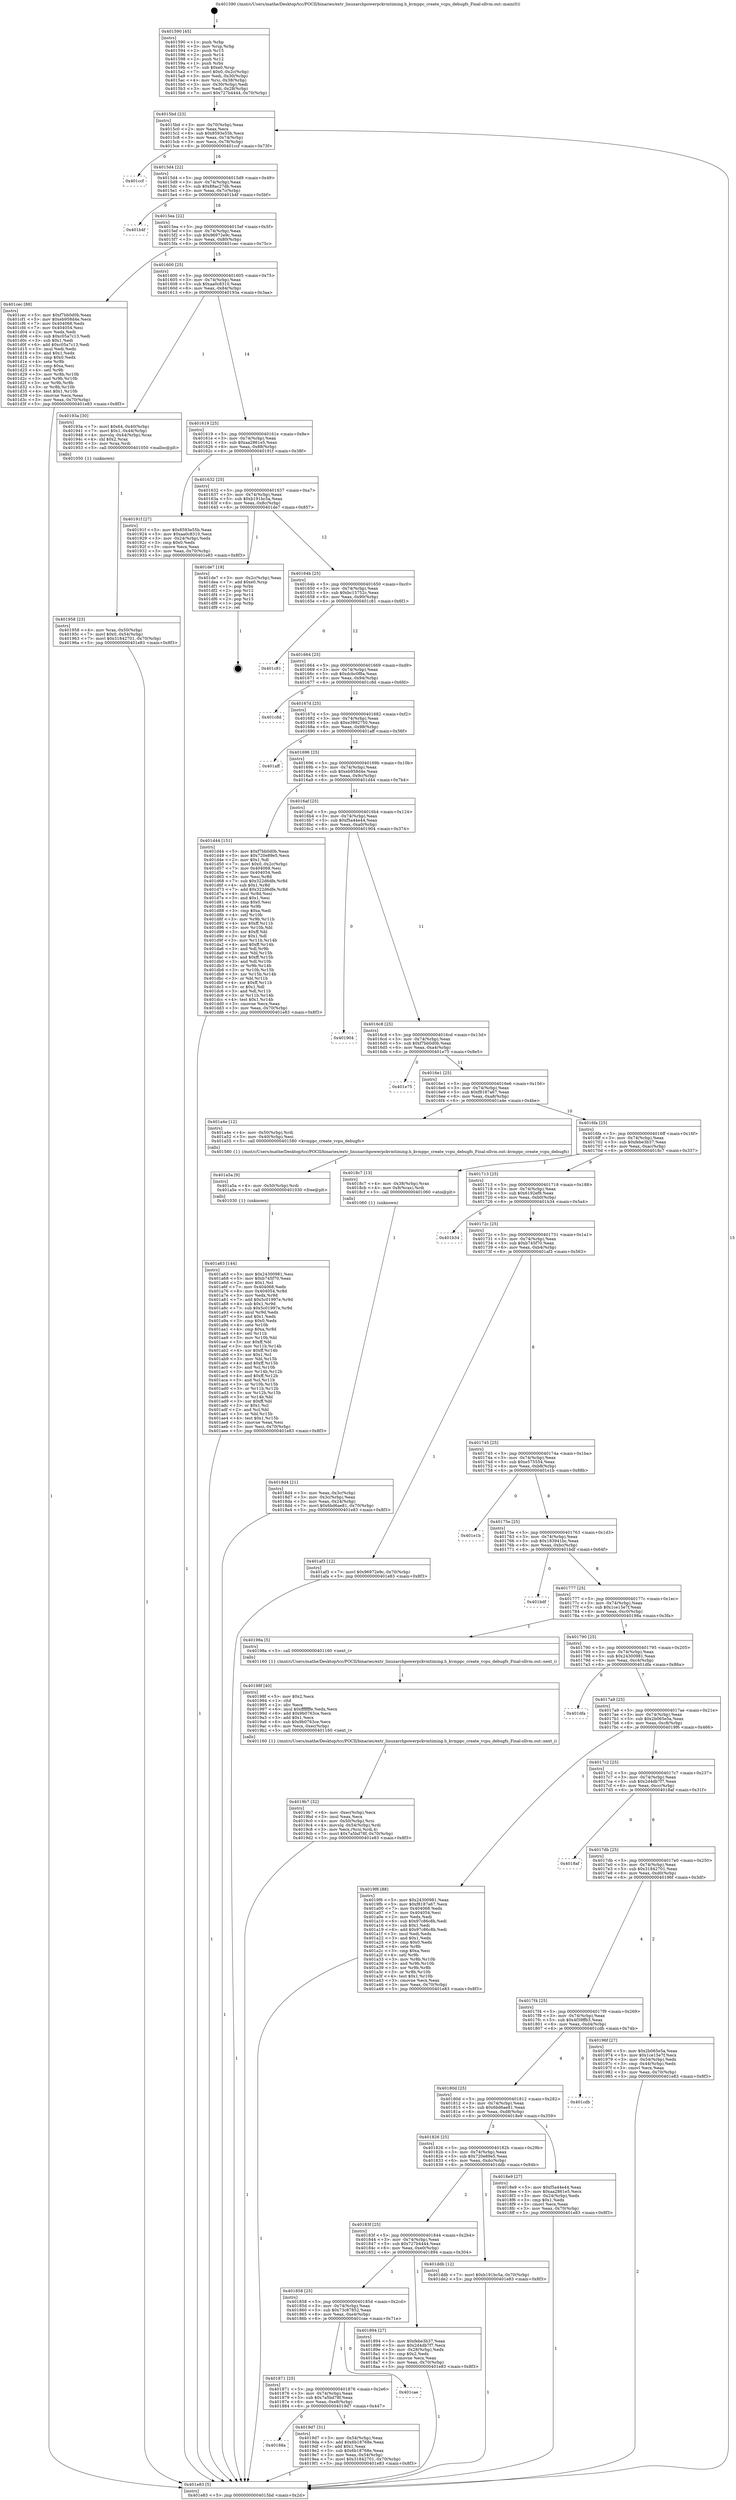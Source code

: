 digraph "0x401590" {
  label = "0x401590 (/mnt/c/Users/mathe/Desktop/tcc/POCII/binaries/extr_linuxarchpowerpckvmtiming.h_kvmppc_create_vcpu_debugfs_Final-ollvm.out::main(0))"
  labelloc = "t"
  node[shape=record]

  Entry [label="",width=0.3,height=0.3,shape=circle,fillcolor=black,style=filled]
  "0x4015bd" [label="{
     0x4015bd [23]\l
     | [instrs]\l
     &nbsp;&nbsp;0x4015bd \<+3\>: mov -0x70(%rbp),%eax\l
     &nbsp;&nbsp;0x4015c0 \<+2\>: mov %eax,%ecx\l
     &nbsp;&nbsp;0x4015c2 \<+6\>: sub $0x8593e55b,%ecx\l
     &nbsp;&nbsp;0x4015c8 \<+3\>: mov %eax,-0x74(%rbp)\l
     &nbsp;&nbsp;0x4015cb \<+3\>: mov %ecx,-0x78(%rbp)\l
     &nbsp;&nbsp;0x4015ce \<+6\>: je 0000000000401ccf \<main+0x73f\>\l
  }"]
  "0x401ccf" [label="{
     0x401ccf\l
  }", style=dashed]
  "0x4015d4" [label="{
     0x4015d4 [22]\l
     | [instrs]\l
     &nbsp;&nbsp;0x4015d4 \<+5\>: jmp 00000000004015d9 \<main+0x49\>\l
     &nbsp;&nbsp;0x4015d9 \<+3\>: mov -0x74(%rbp),%eax\l
     &nbsp;&nbsp;0x4015dc \<+5\>: sub $0x88ac27db,%eax\l
     &nbsp;&nbsp;0x4015e1 \<+3\>: mov %eax,-0x7c(%rbp)\l
     &nbsp;&nbsp;0x4015e4 \<+6\>: je 0000000000401b4f \<main+0x5bf\>\l
  }"]
  Exit [label="",width=0.3,height=0.3,shape=circle,fillcolor=black,style=filled,peripheries=2]
  "0x401b4f" [label="{
     0x401b4f\l
  }", style=dashed]
  "0x4015ea" [label="{
     0x4015ea [22]\l
     | [instrs]\l
     &nbsp;&nbsp;0x4015ea \<+5\>: jmp 00000000004015ef \<main+0x5f\>\l
     &nbsp;&nbsp;0x4015ef \<+3\>: mov -0x74(%rbp),%eax\l
     &nbsp;&nbsp;0x4015f2 \<+5\>: sub $0x96972e9c,%eax\l
     &nbsp;&nbsp;0x4015f7 \<+3\>: mov %eax,-0x80(%rbp)\l
     &nbsp;&nbsp;0x4015fa \<+6\>: je 0000000000401cec \<main+0x75c\>\l
  }"]
  "0x401a63" [label="{
     0x401a63 [144]\l
     | [instrs]\l
     &nbsp;&nbsp;0x401a63 \<+5\>: mov $0x24300981,%esi\l
     &nbsp;&nbsp;0x401a68 \<+5\>: mov $0xb745f70,%eax\l
     &nbsp;&nbsp;0x401a6d \<+2\>: mov $0x1,%cl\l
     &nbsp;&nbsp;0x401a6f \<+7\>: mov 0x404068,%edx\l
     &nbsp;&nbsp;0x401a76 \<+8\>: mov 0x404054,%r8d\l
     &nbsp;&nbsp;0x401a7e \<+3\>: mov %edx,%r9d\l
     &nbsp;&nbsp;0x401a81 \<+7\>: add $0x5c01997e,%r9d\l
     &nbsp;&nbsp;0x401a88 \<+4\>: sub $0x1,%r9d\l
     &nbsp;&nbsp;0x401a8c \<+7\>: sub $0x5c01997e,%r9d\l
     &nbsp;&nbsp;0x401a93 \<+4\>: imul %r9d,%edx\l
     &nbsp;&nbsp;0x401a97 \<+3\>: and $0x1,%edx\l
     &nbsp;&nbsp;0x401a9a \<+3\>: cmp $0x0,%edx\l
     &nbsp;&nbsp;0x401a9d \<+4\>: sete %r10b\l
     &nbsp;&nbsp;0x401aa1 \<+4\>: cmp $0xa,%r8d\l
     &nbsp;&nbsp;0x401aa5 \<+4\>: setl %r11b\l
     &nbsp;&nbsp;0x401aa9 \<+3\>: mov %r10b,%bl\l
     &nbsp;&nbsp;0x401aac \<+3\>: xor $0xff,%bl\l
     &nbsp;&nbsp;0x401aaf \<+3\>: mov %r11b,%r14b\l
     &nbsp;&nbsp;0x401ab2 \<+4\>: xor $0xff,%r14b\l
     &nbsp;&nbsp;0x401ab6 \<+3\>: xor $0x1,%cl\l
     &nbsp;&nbsp;0x401ab9 \<+3\>: mov %bl,%r15b\l
     &nbsp;&nbsp;0x401abc \<+4\>: and $0xff,%r15b\l
     &nbsp;&nbsp;0x401ac0 \<+3\>: and %cl,%r10b\l
     &nbsp;&nbsp;0x401ac3 \<+3\>: mov %r14b,%r12b\l
     &nbsp;&nbsp;0x401ac6 \<+4\>: and $0xff,%r12b\l
     &nbsp;&nbsp;0x401aca \<+3\>: and %cl,%r11b\l
     &nbsp;&nbsp;0x401acd \<+3\>: or %r10b,%r15b\l
     &nbsp;&nbsp;0x401ad0 \<+3\>: or %r11b,%r12b\l
     &nbsp;&nbsp;0x401ad3 \<+3\>: xor %r12b,%r15b\l
     &nbsp;&nbsp;0x401ad6 \<+3\>: or %r14b,%bl\l
     &nbsp;&nbsp;0x401ad9 \<+3\>: xor $0xff,%bl\l
     &nbsp;&nbsp;0x401adc \<+3\>: or $0x1,%cl\l
     &nbsp;&nbsp;0x401adf \<+2\>: and %cl,%bl\l
     &nbsp;&nbsp;0x401ae1 \<+3\>: or %bl,%r15b\l
     &nbsp;&nbsp;0x401ae4 \<+4\>: test $0x1,%r15b\l
     &nbsp;&nbsp;0x401ae8 \<+3\>: cmovne %eax,%esi\l
     &nbsp;&nbsp;0x401aeb \<+3\>: mov %esi,-0x70(%rbp)\l
     &nbsp;&nbsp;0x401aee \<+5\>: jmp 0000000000401e83 \<main+0x8f3\>\l
  }"]
  "0x401cec" [label="{
     0x401cec [88]\l
     | [instrs]\l
     &nbsp;&nbsp;0x401cec \<+5\>: mov $0xf7bb0d0b,%eax\l
     &nbsp;&nbsp;0x401cf1 \<+5\>: mov $0xeb958d4e,%ecx\l
     &nbsp;&nbsp;0x401cf6 \<+7\>: mov 0x404068,%edx\l
     &nbsp;&nbsp;0x401cfd \<+7\>: mov 0x404054,%esi\l
     &nbsp;&nbsp;0x401d04 \<+2\>: mov %edx,%edi\l
     &nbsp;&nbsp;0x401d06 \<+6\>: sub $0xc05a7c13,%edi\l
     &nbsp;&nbsp;0x401d0c \<+3\>: sub $0x1,%edi\l
     &nbsp;&nbsp;0x401d0f \<+6\>: add $0xc05a7c13,%edi\l
     &nbsp;&nbsp;0x401d15 \<+3\>: imul %edi,%edx\l
     &nbsp;&nbsp;0x401d18 \<+3\>: and $0x1,%edx\l
     &nbsp;&nbsp;0x401d1b \<+3\>: cmp $0x0,%edx\l
     &nbsp;&nbsp;0x401d1e \<+4\>: sete %r8b\l
     &nbsp;&nbsp;0x401d22 \<+3\>: cmp $0xa,%esi\l
     &nbsp;&nbsp;0x401d25 \<+4\>: setl %r9b\l
     &nbsp;&nbsp;0x401d29 \<+3\>: mov %r8b,%r10b\l
     &nbsp;&nbsp;0x401d2c \<+3\>: and %r9b,%r10b\l
     &nbsp;&nbsp;0x401d2f \<+3\>: xor %r9b,%r8b\l
     &nbsp;&nbsp;0x401d32 \<+3\>: or %r8b,%r10b\l
     &nbsp;&nbsp;0x401d35 \<+4\>: test $0x1,%r10b\l
     &nbsp;&nbsp;0x401d39 \<+3\>: cmovne %ecx,%eax\l
     &nbsp;&nbsp;0x401d3c \<+3\>: mov %eax,-0x70(%rbp)\l
     &nbsp;&nbsp;0x401d3f \<+5\>: jmp 0000000000401e83 \<main+0x8f3\>\l
  }"]
  "0x401600" [label="{
     0x401600 [25]\l
     | [instrs]\l
     &nbsp;&nbsp;0x401600 \<+5\>: jmp 0000000000401605 \<main+0x75\>\l
     &nbsp;&nbsp;0x401605 \<+3\>: mov -0x74(%rbp),%eax\l
     &nbsp;&nbsp;0x401608 \<+5\>: sub $0xaa0c8310,%eax\l
     &nbsp;&nbsp;0x40160d \<+6\>: mov %eax,-0x84(%rbp)\l
     &nbsp;&nbsp;0x401613 \<+6\>: je 000000000040193a \<main+0x3aa\>\l
  }"]
  "0x401a5a" [label="{
     0x401a5a [9]\l
     | [instrs]\l
     &nbsp;&nbsp;0x401a5a \<+4\>: mov -0x50(%rbp),%rdi\l
     &nbsp;&nbsp;0x401a5e \<+5\>: call 0000000000401030 \<free@plt\>\l
     | [calls]\l
     &nbsp;&nbsp;0x401030 \{1\} (unknown)\l
  }"]
  "0x40193a" [label="{
     0x40193a [30]\l
     | [instrs]\l
     &nbsp;&nbsp;0x40193a \<+7\>: movl $0x64,-0x40(%rbp)\l
     &nbsp;&nbsp;0x401941 \<+7\>: movl $0x1,-0x44(%rbp)\l
     &nbsp;&nbsp;0x401948 \<+4\>: movslq -0x44(%rbp),%rax\l
     &nbsp;&nbsp;0x40194c \<+4\>: shl $0x2,%rax\l
     &nbsp;&nbsp;0x401950 \<+3\>: mov %rax,%rdi\l
     &nbsp;&nbsp;0x401953 \<+5\>: call 0000000000401050 \<malloc@plt\>\l
     | [calls]\l
     &nbsp;&nbsp;0x401050 \{1\} (unknown)\l
  }"]
  "0x401619" [label="{
     0x401619 [25]\l
     | [instrs]\l
     &nbsp;&nbsp;0x401619 \<+5\>: jmp 000000000040161e \<main+0x8e\>\l
     &nbsp;&nbsp;0x40161e \<+3\>: mov -0x74(%rbp),%eax\l
     &nbsp;&nbsp;0x401621 \<+5\>: sub $0xaa2861e5,%eax\l
     &nbsp;&nbsp;0x401626 \<+6\>: mov %eax,-0x88(%rbp)\l
     &nbsp;&nbsp;0x40162c \<+6\>: je 000000000040191f \<main+0x38f\>\l
  }"]
  "0x40188a" [label="{
     0x40188a\l
  }", style=dashed]
  "0x40191f" [label="{
     0x40191f [27]\l
     | [instrs]\l
     &nbsp;&nbsp;0x40191f \<+5\>: mov $0x8593e55b,%eax\l
     &nbsp;&nbsp;0x401924 \<+5\>: mov $0xaa0c8310,%ecx\l
     &nbsp;&nbsp;0x401929 \<+3\>: mov -0x24(%rbp),%edx\l
     &nbsp;&nbsp;0x40192c \<+3\>: cmp $0x0,%edx\l
     &nbsp;&nbsp;0x40192f \<+3\>: cmove %ecx,%eax\l
     &nbsp;&nbsp;0x401932 \<+3\>: mov %eax,-0x70(%rbp)\l
     &nbsp;&nbsp;0x401935 \<+5\>: jmp 0000000000401e83 \<main+0x8f3\>\l
  }"]
  "0x401632" [label="{
     0x401632 [25]\l
     | [instrs]\l
     &nbsp;&nbsp;0x401632 \<+5\>: jmp 0000000000401637 \<main+0xa7\>\l
     &nbsp;&nbsp;0x401637 \<+3\>: mov -0x74(%rbp),%eax\l
     &nbsp;&nbsp;0x40163a \<+5\>: sub $0xb191bc5a,%eax\l
     &nbsp;&nbsp;0x40163f \<+6\>: mov %eax,-0x8c(%rbp)\l
     &nbsp;&nbsp;0x401645 \<+6\>: je 0000000000401de7 \<main+0x857\>\l
  }"]
  "0x4019d7" [label="{
     0x4019d7 [31]\l
     | [instrs]\l
     &nbsp;&nbsp;0x4019d7 \<+3\>: mov -0x54(%rbp),%eax\l
     &nbsp;&nbsp;0x4019da \<+5\>: add $0x6b18768e,%eax\l
     &nbsp;&nbsp;0x4019df \<+3\>: add $0x1,%eax\l
     &nbsp;&nbsp;0x4019e2 \<+5\>: sub $0x6b18768e,%eax\l
     &nbsp;&nbsp;0x4019e7 \<+3\>: mov %eax,-0x54(%rbp)\l
     &nbsp;&nbsp;0x4019ea \<+7\>: movl $0x31842701,-0x70(%rbp)\l
     &nbsp;&nbsp;0x4019f1 \<+5\>: jmp 0000000000401e83 \<main+0x8f3\>\l
  }"]
  "0x401de7" [label="{
     0x401de7 [19]\l
     | [instrs]\l
     &nbsp;&nbsp;0x401de7 \<+3\>: mov -0x2c(%rbp),%eax\l
     &nbsp;&nbsp;0x401dea \<+7\>: add $0xe0,%rsp\l
     &nbsp;&nbsp;0x401df1 \<+1\>: pop %rbx\l
     &nbsp;&nbsp;0x401df2 \<+2\>: pop %r12\l
     &nbsp;&nbsp;0x401df4 \<+2\>: pop %r14\l
     &nbsp;&nbsp;0x401df6 \<+2\>: pop %r15\l
     &nbsp;&nbsp;0x401df8 \<+1\>: pop %rbp\l
     &nbsp;&nbsp;0x401df9 \<+1\>: ret\l
  }"]
  "0x40164b" [label="{
     0x40164b [25]\l
     | [instrs]\l
     &nbsp;&nbsp;0x40164b \<+5\>: jmp 0000000000401650 \<main+0xc0\>\l
     &nbsp;&nbsp;0x401650 \<+3\>: mov -0x74(%rbp),%eax\l
     &nbsp;&nbsp;0x401653 \<+5\>: sub $0xbc15752c,%eax\l
     &nbsp;&nbsp;0x401658 \<+6\>: mov %eax,-0x90(%rbp)\l
     &nbsp;&nbsp;0x40165e \<+6\>: je 0000000000401c81 \<main+0x6f1\>\l
  }"]
  "0x401871" [label="{
     0x401871 [25]\l
     | [instrs]\l
     &nbsp;&nbsp;0x401871 \<+5\>: jmp 0000000000401876 \<main+0x2e6\>\l
     &nbsp;&nbsp;0x401876 \<+3\>: mov -0x74(%rbp),%eax\l
     &nbsp;&nbsp;0x401879 \<+5\>: sub $0x7a5bd78f,%eax\l
     &nbsp;&nbsp;0x40187e \<+6\>: mov %eax,-0xe8(%rbp)\l
     &nbsp;&nbsp;0x401884 \<+6\>: je 00000000004019d7 \<main+0x447\>\l
  }"]
  "0x401c81" [label="{
     0x401c81\l
  }", style=dashed]
  "0x401664" [label="{
     0x401664 [25]\l
     | [instrs]\l
     &nbsp;&nbsp;0x401664 \<+5\>: jmp 0000000000401669 \<main+0xd9\>\l
     &nbsp;&nbsp;0x401669 \<+3\>: mov -0x74(%rbp),%eax\l
     &nbsp;&nbsp;0x40166c \<+5\>: sub $0xdcbc0f8a,%eax\l
     &nbsp;&nbsp;0x401671 \<+6\>: mov %eax,-0x94(%rbp)\l
     &nbsp;&nbsp;0x401677 \<+6\>: je 0000000000401c8d \<main+0x6fd\>\l
  }"]
  "0x401cae" [label="{
     0x401cae\l
  }", style=dashed]
  "0x401c8d" [label="{
     0x401c8d\l
  }", style=dashed]
  "0x40167d" [label="{
     0x40167d [25]\l
     | [instrs]\l
     &nbsp;&nbsp;0x40167d \<+5\>: jmp 0000000000401682 \<main+0xf2\>\l
     &nbsp;&nbsp;0x401682 \<+3\>: mov -0x74(%rbp),%eax\l
     &nbsp;&nbsp;0x401685 \<+5\>: sub $0xe3992750,%eax\l
     &nbsp;&nbsp;0x40168a \<+6\>: mov %eax,-0x98(%rbp)\l
     &nbsp;&nbsp;0x401690 \<+6\>: je 0000000000401aff \<main+0x56f\>\l
  }"]
  "0x4019b7" [label="{
     0x4019b7 [32]\l
     | [instrs]\l
     &nbsp;&nbsp;0x4019b7 \<+6\>: mov -0xec(%rbp),%ecx\l
     &nbsp;&nbsp;0x4019bd \<+3\>: imul %eax,%ecx\l
     &nbsp;&nbsp;0x4019c0 \<+4\>: mov -0x50(%rbp),%rsi\l
     &nbsp;&nbsp;0x4019c4 \<+4\>: movslq -0x54(%rbp),%rdi\l
     &nbsp;&nbsp;0x4019c8 \<+3\>: mov %ecx,(%rsi,%rdi,4)\l
     &nbsp;&nbsp;0x4019cb \<+7\>: movl $0x7a5bd78f,-0x70(%rbp)\l
     &nbsp;&nbsp;0x4019d2 \<+5\>: jmp 0000000000401e83 \<main+0x8f3\>\l
  }"]
  "0x401aff" [label="{
     0x401aff\l
  }", style=dashed]
  "0x401696" [label="{
     0x401696 [25]\l
     | [instrs]\l
     &nbsp;&nbsp;0x401696 \<+5\>: jmp 000000000040169b \<main+0x10b\>\l
     &nbsp;&nbsp;0x40169b \<+3\>: mov -0x74(%rbp),%eax\l
     &nbsp;&nbsp;0x40169e \<+5\>: sub $0xeb958d4e,%eax\l
     &nbsp;&nbsp;0x4016a3 \<+6\>: mov %eax,-0x9c(%rbp)\l
     &nbsp;&nbsp;0x4016a9 \<+6\>: je 0000000000401d44 \<main+0x7b4\>\l
  }"]
  "0x40198f" [label="{
     0x40198f [40]\l
     | [instrs]\l
     &nbsp;&nbsp;0x40198f \<+5\>: mov $0x2,%ecx\l
     &nbsp;&nbsp;0x401994 \<+1\>: cltd\l
     &nbsp;&nbsp;0x401995 \<+2\>: idiv %ecx\l
     &nbsp;&nbsp;0x401997 \<+6\>: imul $0xfffffffe,%edx,%ecx\l
     &nbsp;&nbsp;0x40199d \<+6\>: add $0x9b0763ce,%ecx\l
     &nbsp;&nbsp;0x4019a3 \<+3\>: add $0x1,%ecx\l
     &nbsp;&nbsp;0x4019a6 \<+6\>: sub $0x9b0763ce,%ecx\l
     &nbsp;&nbsp;0x4019ac \<+6\>: mov %ecx,-0xec(%rbp)\l
     &nbsp;&nbsp;0x4019b2 \<+5\>: call 0000000000401160 \<next_i\>\l
     | [calls]\l
     &nbsp;&nbsp;0x401160 \{1\} (/mnt/c/Users/mathe/Desktop/tcc/POCII/binaries/extr_linuxarchpowerpckvmtiming.h_kvmppc_create_vcpu_debugfs_Final-ollvm.out::next_i)\l
  }"]
  "0x401d44" [label="{
     0x401d44 [151]\l
     | [instrs]\l
     &nbsp;&nbsp;0x401d44 \<+5\>: mov $0xf7bb0d0b,%eax\l
     &nbsp;&nbsp;0x401d49 \<+5\>: mov $0x720e89e5,%ecx\l
     &nbsp;&nbsp;0x401d4e \<+2\>: mov $0x1,%dl\l
     &nbsp;&nbsp;0x401d50 \<+7\>: movl $0x0,-0x2c(%rbp)\l
     &nbsp;&nbsp;0x401d57 \<+7\>: mov 0x404068,%esi\l
     &nbsp;&nbsp;0x401d5e \<+7\>: mov 0x404054,%edi\l
     &nbsp;&nbsp;0x401d65 \<+3\>: mov %esi,%r8d\l
     &nbsp;&nbsp;0x401d68 \<+7\>: sub $0x322d6dfe,%r8d\l
     &nbsp;&nbsp;0x401d6f \<+4\>: sub $0x1,%r8d\l
     &nbsp;&nbsp;0x401d73 \<+7\>: add $0x322d6dfe,%r8d\l
     &nbsp;&nbsp;0x401d7a \<+4\>: imul %r8d,%esi\l
     &nbsp;&nbsp;0x401d7e \<+3\>: and $0x1,%esi\l
     &nbsp;&nbsp;0x401d81 \<+3\>: cmp $0x0,%esi\l
     &nbsp;&nbsp;0x401d84 \<+4\>: sete %r9b\l
     &nbsp;&nbsp;0x401d88 \<+3\>: cmp $0xa,%edi\l
     &nbsp;&nbsp;0x401d8b \<+4\>: setl %r10b\l
     &nbsp;&nbsp;0x401d8f \<+3\>: mov %r9b,%r11b\l
     &nbsp;&nbsp;0x401d92 \<+4\>: xor $0xff,%r11b\l
     &nbsp;&nbsp;0x401d96 \<+3\>: mov %r10b,%bl\l
     &nbsp;&nbsp;0x401d99 \<+3\>: xor $0xff,%bl\l
     &nbsp;&nbsp;0x401d9c \<+3\>: xor $0x1,%dl\l
     &nbsp;&nbsp;0x401d9f \<+3\>: mov %r11b,%r14b\l
     &nbsp;&nbsp;0x401da2 \<+4\>: and $0xff,%r14b\l
     &nbsp;&nbsp;0x401da6 \<+3\>: and %dl,%r9b\l
     &nbsp;&nbsp;0x401da9 \<+3\>: mov %bl,%r15b\l
     &nbsp;&nbsp;0x401dac \<+4\>: and $0xff,%r15b\l
     &nbsp;&nbsp;0x401db0 \<+3\>: and %dl,%r10b\l
     &nbsp;&nbsp;0x401db3 \<+3\>: or %r9b,%r14b\l
     &nbsp;&nbsp;0x401db6 \<+3\>: or %r10b,%r15b\l
     &nbsp;&nbsp;0x401db9 \<+3\>: xor %r15b,%r14b\l
     &nbsp;&nbsp;0x401dbc \<+3\>: or %bl,%r11b\l
     &nbsp;&nbsp;0x401dbf \<+4\>: xor $0xff,%r11b\l
     &nbsp;&nbsp;0x401dc3 \<+3\>: or $0x1,%dl\l
     &nbsp;&nbsp;0x401dc6 \<+3\>: and %dl,%r11b\l
     &nbsp;&nbsp;0x401dc9 \<+3\>: or %r11b,%r14b\l
     &nbsp;&nbsp;0x401dcc \<+4\>: test $0x1,%r14b\l
     &nbsp;&nbsp;0x401dd0 \<+3\>: cmovne %ecx,%eax\l
     &nbsp;&nbsp;0x401dd3 \<+3\>: mov %eax,-0x70(%rbp)\l
     &nbsp;&nbsp;0x401dd6 \<+5\>: jmp 0000000000401e83 \<main+0x8f3\>\l
  }"]
  "0x4016af" [label="{
     0x4016af [25]\l
     | [instrs]\l
     &nbsp;&nbsp;0x4016af \<+5\>: jmp 00000000004016b4 \<main+0x124\>\l
     &nbsp;&nbsp;0x4016b4 \<+3\>: mov -0x74(%rbp),%eax\l
     &nbsp;&nbsp;0x4016b7 \<+5\>: sub $0xf5a44e44,%eax\l
     &nbsp;&nbsp;0x4016bc \<+6\>: mov %eax,-0xa0(%rbp)\l
     &nbsp;&nbsp;0x4016c2 \<+6\>: je 0000000000401904 \<main+0x374\>\l
  }"]
  "0x401958" [label="{
     0x401958 [23]\l
     | [instrs]\l
     &nbsp;&nbsp;0x401958 \<+4\>: mov %rax,-0x50(%rbp)\l
     &nbsp;&nbsp;0x40195c \<+7\>: movl $0x0,-0x54(%rbp)\l
     &nbsp;&nbsp;0x401963 \<+7\>: movl $0x31842701,-0x70(%rbp)\l
     &nbsp;&nbsp;0x40196a \<+5\>: jmp 0000000000401e83 \<main+0x8f3\>\l
  }"]
  "0x401904" [label="{
     0x401904\l
  }", style=dashed]
  "0x4016c8" [label="{
     0x4016c8 [25]\l
     | [instrs]\l
     &nbsp;&nbsp;0x4016c8 \<+5\>: jmp 00000000004016cd \<main+0x13d\>\l
     &nbsp;&nbsp;0x4016cd \<+3\>: mov -0x74(%rbp),%eax\l
     &nbsp;&nbsp;0x4016d0 \<+5\>: sub $0xf7bb0d0b,%eax\l
     &nbsp;&nbsp;0x4016d5 \<+6\>: mov %eax,-0xa4(%rbp)\l
     &nbsp;&nbsp;0x4016db \<+6\>: je 0000000000401e75 \<main+0x8e5\>\l
  }"]
  "0x4018d4" [label="{
     0x4018d4 [21]\l
     | [instrs]\l
     &nbsp;&nbsp;0x4018d4 \<+3\>: mov %eax,-0x3c(%rbp)\l
     &nbsp;&nbsp;0x4018d7 \<+3\>: mov -0x3c(%rbp),%eax\l
     &nbsp;&nbsp;0x4018da \<+3\>: mov %eax,-0x24(%rbp)\l
     &nbsp;&nbsp;0x4018dd \<+7\>: movl $0x6bd6ae81,-0x70(%rbp)\l
     &nbsp;&nbsp;0x4018e4 \<+5\>: jmp 0000000000401e83 \<main+0x8f3\>\l
  }"]
  "0x401e75" [label="{
     0x401e75\l
  }", style=dashed]
  "0x4016e1" [label="{
     0x4016e1 [25]\l
     | [instrs]\l
     &nbsp;&nbsp;0x4016e1 \<+5\>: jmp 00000000004016e6 \<main+0x156\>\l
     &nbsp;&nbsp;0x4016e6 \<+3\>: mov -0x74(%rbp),%eax\l
     &nbsp;&nbsp;0x4016e9 \<+5\>: sub $0xf8187a67,%eax\l
     &nbsp;&nbsp;0x4016ee \<+6\>: mov %eax,-0xa8(%rbp)\l
     &nbsp;&nbsp;0x4016f4 \<+6\>: je 0000000000401a4e \<main+0x4be\>\l
  }"]
  "0x401590" [label="{
     0x401590 [45]\l
     | [instrs]\l
     &nbsp;&nbsp;0x401590 \<+1\>: push %rbp\l
     &nbsp;&nbsp;0x401591 \<+3\>: mov %rsp,%rbp\l
     &nbsp;&nbsp;0x401594 \<+2\>: push %r15\l
     &nbsp;&nbsp;0x401596 \<+2\>: push %r14\l
     &nbsp;&nbsp;0x401598 \<+2\>: push %r12\l
     &nbsp;&nbsp;0x40159a \<+1\>: push %rbx\l
     &nbsp;&nbsp;0x40159b \<+7\>: sub $0xe0,%rsp\l
     &nbsp;&nbsp;0x4015a2 \<+7\>: movl $0x0,-0x2c(%rbp)\l
     &nbsp;&nbsp;0x4015a9 \<+3\>: mov %edi,-0x30(%rbp)\l
     &nbsp;&nbsp;0x4015ac \<+4\>: mov %rsi,-0x38(%rbp)\l
     &nbsp;&nbsp;0x4015b0 \<+3\>: mov -0x30(%rbp),%edi\l
     &nbsp;&nbsp;0x4015b3 \<+3\>: mov %edi,-0x28(%rbp)\l
     &nbsp;&nbsp;0x4015b6 \<+7\>: movl $0x727b4444,-0x70(%rbp)\l
  }"]
  "0x401a4e" [label="{
     0x401a4e [12]\l
     | [instrs]\l
     &nbsp;&nbsp;0x401a4e \<+4\>: mov -0x50(%rbp),%rdi\l
     &nbsp;&nbsp;0x401a52 \<+3\>: mov -0x40(%rbp),%esi\l
     &nbsp;&nbsp;0x401a55 \<+5\>: call 0000000000401580 \<kvmppc_create_vcpu_debugfs\>\l
     | [calls]\l
     &nbsp;&nbsp;0x401580 \{1\} (/mnt/c/Users/mathe/Desktop/tcc/POCII/binaries/extr_linuxarchpowerpckvmtiming.h_kvmppc_create_vcpu_debugfs_Final-ollvm.out::kvmppc_create_vcpu_debugfs)\l
  }"]
  "0x4016fa" [label="{
     0x4016fa [25]\l
     | [instrs]\l
     &nbsp;&nbsp;0x4016fa \<+5\>: jmp 00000000004016ff \<main+0x16f\>\l
     &nbsp;&nbsp;0x4016ff \<+3\>: mov -0x74(%rbp),%eax\l
     &nbsp;&nbsp;0x401702 \<+5\>: sub $0xfebe3b37,%eax\l
     &nbsp;&nbsp;0x401707 \<+6\>: mov %eax,-0xac(%rbp)\l
     &nbsp;&nbsp;0x40170d \<+6\>: je 00000000004018c7 \<main+0x337\>\l
  }"]
  "0x401e83" [label="{
     0x401e83 [5]\l
     | [instrs]\l
     &nbsp;&nbsp;0x401e83 \<+5\>: jmp 00000000004015bd \<main+0x2d\>\l
  }"]
  "0x4018c7" [label="{
     0x4018c7 [13]\l
     | [instrs]\l
     &nbsp;&nbsp;0x4018c7 \<+4\>: mov -0x38(%rbp),%rax\l
     &nbsp;&nbsp;0x4018cb \<+4\>: mov 0x8(%rax),%rdi\l
     &nbsp;&nbsp;0x4018cf \<+5\>: call 0000000000401060 \<atoi@plt\>\l
     | [calls]\l
     &nbsp;&nbsp;0x401060 \{1\} (unknown)\l
  }"]
  "0x401713" [label="{
     0x401713 [25]\l
     | [instrs]\l
     &nbsp;&nbsp;0x401713 \<+5\>: jmp 0000000000401718 \<main+0x188\>\l
     &nbsp;&nbsp;0x401718 \<+3\>: mov -0x74(%rbp),%eax\l
     &nbsp;&nbsp;0x40171b \<+5\>: sub $0x6192ef9,%eax\l
     &nbsp;&nbsp;0x401720 \<+6\>: mov %eax,-0xb0(%rbp)\l
     &nbsp;&nbsp;0x401726 \<+6\>: je 0000000000401b34 \<main+0x5a4\>\l
  }"]
  "0x401858" [label="{
     0x401858 [25]\l
     | [instrs]\l
     &nbsp;&nbsp;0x401858 \<+5\>: jmp 000000000040185d \<main+0x2cd\>\l
     &nbsp;&nbsp;0x40185d \<+3\>: mov -0x74(%rbp),%eax\l
     &nbsp;&nbsp;0x401860 \<+5\>: sub $0x73c87852,%eax\l
     &nbsp;&nbsp;0x401865 \<+6\>: mov %eax,-0xe4(%rbp)\l
     &nbsp;&nbsp;0x40186b \<+6\>: je 0000000000401cae \<main+0x71e\>\l
  }"]
  "0x401b34" [label="{
     0x401b34\l
  }", style=dashed]
  "0x40172c" [label="{
     0x40172c [25]\l
     | [instrs]\l
     &nbsp;&nbsp;0x40172c \<+5\>: jmp 0000000000401731 \<main+0x1a1\>\l
     &nbsp;&nbsp;0x401731 \<+3\>: mov -0x74(%rbp),%eax\l
     &nbsp;&nbsp;0x401734 \<+5\>: sub $0xb745f70,%eax\l
     &nbsp;&nbsp;0x401739 \<+6\>: mov %eax,-0xb4(%rbp)\l
     &nbsp;&nbsp;0x40173f \<+6\>: je 0000000000401af3 \<main+0x563\>\l
  }"]
  "0x401894" [label="{
     0x401894 [27]\l
     | [instrs]\l
     &nbsp;&nbsp;0x401894 \<+5\>: mov $0xfebe3b37,%eax\l
     &nbsp;&nbsp;0x401899 \<+5\>: mov $0x2d4db7f7,%ecx\l
     &nbsp;&nbsp;0x40189e \<+3\>: mov -0x28(%rbp),%edx\l
     &nbsp;&nbsp;0x4018a1 \<+3\>: cmp $0x2,%edx\l
     &nbsp;&nbsp;0x4018a4 \<+3\>: cmovne %ecx,%eax\l
     &nbsp;&nbsp;0x4018a7 \<+3\>: mov %eax,-0x70(%rbp)\l
     &nbsp;&nbsp;0x4018aa \<+5\>: jmp 0000000000401e83 \<main+0x8f3\>\l
  }"]
  "0x401af3" [label="{
     0x401af3 [12]\l
     | [instrs]\l
     &nbsp;&nbsp;0x401af3 \<+7\>: movl $0x96972e9c,-0x70(%rbp)\l
     &nbsp;&nbsp;0x401afa \<+5\>: jmp 0000000000401e83 \<main+0x8f3\>\l
  }"]
  "0x401745" [label="{
     0x401745 [25]\l
     | [instrs]\l
     &nbsp;&nbsp;0x401745 \<+5\>: jmp 000000000040174a \<main+0x1ba\>\l
     &nbsp;&nbsp;0x40174a \<+3\>: mov -0x74(%rbp),%eax\l
     &nbsp;&nbsp;0x40174d \<+5\>: sub $0xe575554,%eax\l
     &nbsp;&nbsp;0x401752 \<+6\>: mov %eax,-0xb8(%rbp)\l
     &nbsp;&nbsp;0x401758 \<+6\>: je 0000000000401e1b \<main+0x88b\>\l
  }"]
  "0x40183f" [label="{
     0x40183f [25]\l
     | [instrs]\l
     &nbsp;&nbsp;0x40183f \<+5\>: jmp 0000000000401844 \<main+0x2b4\>\l
     &nbsp;&nbsp;0x401844 \<+3\>: mov -0x74(%rbp),%eax\l
     &nbsp;&nbsp;0x401847 \<+5\>: sub $0x727b4444,%eax\l
     &nbsp;&nbsp;0x40184c \<+6\>: mov %eax,-0xe0(%rbp)\l
     &nbsp;&nbsp;0x401852 \<+6\>: je 0000000000401894 \<main+0x304\>\l
  }"]
  "0x401e1b" [label="{
     0x401e1b\l
  }", style=dashed]
  "0x40175e" [label="{
     0x40175e [25]\l
     | [instrs]\l
     &nbsp;&nbsp;0x40175e \<+5\>: jmp 0000000000401763 \<main+0x1d3\>\l
     &nbsp;&nbsp;0x401763 \<+3\>: mov -0x74(%rbp),%eax\l
     &nbsp;&nbsp;0x401766 \<+5\>: sub $0x183941bc,%eax\l
     &nbsp;&nbsp;0x40176b \<+6\>: mov %eax,-0xbc(%rbp)\l
     &nbsp;&nbsp;0x401771 \<+6\>: je 0000000000401bdf \<main+0x64f\>\l
  }"]
  "0x401ddb" [label="{
     0x401ddb [12]\l
     | [instrs]\l
     &nbsp;&nbsp;0x401ddb \<+7\>: movl $0xb191bc5a,-0x70(%rbp)\l
     &nbsp;&nbsp;0x401de2 \<+5\>: jmp 0000000000401e83 \<main+0x8f3\>\l
  }"]
  "0x401bdf" [label="{
     0x401bdf\l
  }", style=dashed]
  "0x401777" [label="{
     0x401777 [25]\l
     | [instrs]\l
     &nbsp;&nbsp;0x401777 \<+5\>: jmp 000000000040177c \<main+0x1ec\>\l
     &nbsp;&nbsp;0x40177c \<+3\>: mov -0x74(%rbp),%eax\l
     &nbsp;&nbsp;0x40177f \<+5\>: sub $0x1ce15e7f,%eax\l
     &nbsp;&nbsp;0x401784 \<+6\>: mov %eax,-0xc0(%rbp)\l
     &nbsp;&nbsp;0x40178a \<+6\>: je 000000000040198a \<main+0x3fa\>\l
  }"]
  "0x401826" [label="{
     0x401826 [25]\l
     | [instrs]\l
     &nbsp;&nbsp;0x401826 \<+5\>: jmp 000000000040182b \<main+0x29b\>\l
     &nbsp;&nbsp;0x40182b \<+3\>: mov -0x74(%rbp),%eax\l
     &nbsp;&nbsp;0x40182e \<+5\>: sub $0x720e89e5,%eax\l
     &nbsp;&nbsp;0x401833 \<+6\>: mov %eax,-0xdc(%rbp)\l
     &nbsp;&nbsp;0x401839 \<+6\>: je 0000000000401ddb \<main+0x84b\>\l
  }"]
  "0x40198a" [label="{
     0x40198a [5]\l
     | [instrs]\l
     &nbsp;&nbsp;0x40198a \<+5\>: call 0000000000401160 \<next_i\>\l
     | [calls]\l
     &nbsp;&nbsp;0x401160 \{1\} (/mnt/c/Users/mathe/Desktop/tcc/POCII/binaries/extr_linuxarchpowerpckvmtiming.h_kvmppc_create_vcpu_debugfs_Final-ollvm.out::next_i)\l
  }"]
  "0x401790" [label="{
     0x401790 [25]\l
     | [instrs]\l
     &nbsp;&nbsp;0x401790 \<+5\>: jmp 0000000000401795 \<main+0x205\>\l
     &nbsp;&nbsp;0x401795 \<+3\>: mov -0x74(%rbp),%eax\l
     &nbsp;&nbsp;0x401798 \<+5\>: sub $0x24300981,%eax\l
     &nbsp;&nbsp;0x40179d \<+6\>: mov %eax,-0xc4(%rbp)\l
     &nbsp;&nbsp;0x4017a3 \<+6\>: je 0000000000401dfa \<main+0x86a\>\l
  }"]
  "0x4018e9" [label="{
     0x4018e9 [27]\l
     | [instrs]\l
     &nbsp;&nbsp;0x4018e9 \<+5\>: mov $0xf5a44e44,%eax\l
     &nbsp;&nbsp;0x4018ee \<+5\>: mov $0xaa2861e5,%ecx\l
     &nbsp;&nbsp;0x4018f3 \<+3\>: mov -0x24(%rbp),%edx\l
     &nbsp;&nbsp;0x4018f6 \<+3\>: cmp $0x1,%edx\l
     &nbsp;&nbsp;0x4018f9 \<+3\>: cmovl %ecx,%eax\l
     &nbsp;&nbsp;0x4018fc \<+3\>: mov %eax,-0x70(%rbp)\l
     &nbsp;&nbsp;0x4018ff \<+5\>: jmp 0000000000401e83 \<main+0x8f3\>\l
  }"]
  "0x401dfa" [label="{
     0x401dfa\l
  }", style=dashed]
  "0x4017a9" [label="{
     0x4017a9 [25]\l
     | [instrs]\l
     &nbsp;&nbsp;0x4017a9 \<+5\>: jmp 00000000004017ae \<main+0x21e\>\l
     &nbsp;&nbsp;0x4017ae \<+3\>: mov -0x74(%rbp),%eax\l
     &nbsp;&nbsp;0x4017b1 \<+5\>: sub $0x2b065e5a,%eax\l
     &nbsp;&nbsp;0x4017b6 \<+6\>: mov %eax,-0xc8(%rbp)\l
     &nbsp;&nbsp;0x4017bc \<+6\>: je 00000000004019f6 \<main+0x466\>\l
  }"]
  "0x40180d" [label="{
     0x40180d [25]\l
     | [instrs]\l
     &nbsp;&nbsp;0x40180d \<+5\>: jmp 0000000000401812 \<main+0x282\>\l
     &nbsp;&nbsp;0x401812 \<+3\>: mov -0x74(%rbp),%eax\l
     &nbsp;&nbsp;0x401815 \<+5\>: sub $0x6bd6ae81,%eax\l
     &nbsp;&nbsp;0x40181a \<+6\>: mov %eax,-0xd8(%rbp)\l
     &nbsp;&nbsp;0x401820 \<+6\>: je 00000000004018e9 \<main+0x359\>\l
  }"]
  "0x4019f6" [label="{
     0x4019f6 [88]\l
     | [instrs]\l
     &nbsp;&nbsp;0x4019f6 \<+5\>: mov $0x24300981,%eax\l
     &nbsp;&nbsp;0x4019fb \<+5\>: mov $0xf8187a67,%ecx\l
     &nbsp;&nbsp;0x401a00 \<+7\>: mov 0x404068,%edx\l
     &nbsp;&nbsp;0x401a07 \<+7\>: mov 0x404054,%esi\l
     &nbsp;&nbsp;0x401a0e \<+2\>: mov %edx,%edi\l
     &nbsp;&nbsp;0x401a10 \<+6\>: sub $0x97c86c8b,%edi\l
     &nbsp;&nbsp;0x401a16 \<+3\>: sub $0x1,%edi\l
     &nbsp;&nbsp;0x401a19 \<+6\>: add $0x97c86c8b,%edi\l
     &nbsp;&nbsp;0x401a1f \<+3\>: imul %edi,%edx\l
     &nbsp;&nbsp;0x401a22 \<+3\>: and $0x1,%edx\l
     &nbsp;&nbsp;0x401a25 \<+3\>: cmp $0x0,%edx\l
     &nbsp;&nbsp;0x401a28 \<+4\>: sete %r8b\l
     &nbsp;&nbsp;0x401a2c \<+3\>: cmp $0xa,%esi\l
     &nbsp;&nbsp;0x401a2f \<+4\>: setl %r9b\l
     &nbsp;&nbsp;0x401a33 \<+3\>: mov %r8b,%r10b\l
     &nbsp;&nbsp;0x401a36 \<+3\>: and %r9b,%r10b\l
     &nbsp;&nbsp;0x401a39 \<+3\>: xor %r9b,%r8b\l
     &nbsp;&nbsp;0x401a3c \<+3\>: or %r8b,%r10b\l
     &nbsp;&nbsp;0x401a3f \<+4\>: test $0x1,%r10b\l
     &nbsp;&nbsp;0x401a43 \<+3\>: cmovne %ecx,%eax\l
     &nbsp;&nbsp;0x401a46 \<+3\>: mov %eax,-0x70(%rbp)\l
     &nbsp;&nbsp;0x401a49 \<+5\>: jmp 0000000000401e83 \<main+0x8f3\>\l
  }"]
  "0x4017c2" [label="{
     0x4017c2 [25]\l
     | [instrs]\l
     &nbsp;&nbsp;0x4017c2 \<+5\>: jmp 00000000004017c7 \<main+0x237\>\l
     &nbsp;&nbsp;0x4017c7 \<+3\>: mov -0x74(%rbp),%eax\l
     &nbsp;&nbsp;0x4017ca \<+5\>: sub $0x2d4db7f7,%eax\l
     &nbsp;&nbsp;0x4017cf \<+6\>: mov %eax,-0xcc(%rbp)\l
     &nbsp;&nbsp;0x4017d5 \<+6\>: je 00000000004018af \<main+0x31f\>\l
  }"]
  "0x401cdb" [label="{
     0x401cdb\l
  }", style=dashed]
  "0x4018af" [label="{
     0x4018af\l
  }", style=dashed]
  "0x4017db" [label="{
     0x4017db [25]\l
     | [instrs]\l
     &nbsp;&nbsp;0x4017db \<+5\>: jmp 00000000004017e0 \<main+0x250\>\l
     &nbsp;&nbsp;0x4017e0 \<+3\>: mov -0x74(%rbp),%eax\l
     &nbsp;&nbsp;0x4017e3 \<+5\>: sub $0x31842701,%eax\l
     &nbsp;&nbsp;0x4017e8 \<+6\>: mov %eax,-0xd0(%rbp)\l
     &nbsp;&nbsp;0x4017ee \<+6\>: je 000000000040196f \<main+0x3df\>\l
  }"]
  "0x4017f4" [label="{
     0x4017f4 [25]\l
     | [instrs]\l
     &nbsp;&nbsp;0x4017f4 \<+5\>: jmp 00000000004017f9 \<main+0x269\>\l
     &nbsp;&nbsp;0x4017f9 \<+3\>: mov -0x74(%rbp),%eax\l
     &nbsp;&nbsp;0x4017fc \<+5\>: sub $0x4f39ffb3,%eax\l
     &nbsp;&nbsp;0x401801 \<+6\>: mov %eax,-0xd4(%rbp)\l
     &nbsp;&nbsp;0x401807 \<+6\>: je 0000000000401cdb \<main+0x74b\>\l
  }"]
  "0x40196f" [label="{
     0x40196f [27]\l
     | [instrs]\l
     &nbsp;&nbsp;0x40196f \<+5\>: mov $0x2b065e5a,%eax\l
     &nbsp;&nbsp;0x401974 \<+5\>: mov $0x1ce15e7f,%ecx\l
     &nbsp;&nbsp;0x401979 \<+3\>: mov -0x54(%rbp),%edx\l
     &nbsp;&nbsp;0x40197c \<+3\>: cmp -0x44(%rbp),%edx\l
     &nbsp;&nbsp;0x40197f \<+3\>: cmovl %ecx,%eax\l
     &nbsp;&nbsp;0x401982 \<+3\>: mov %eax,-0x70(%rbp)\l
     &nbsp;&nbsp;0x401985 \<+5\>: jmp 0000000000401e83 \<main+0x8f3\>\l
  }"]
  Entry -> "0x401590" [label=" 1"]
  "0x4015bd" -> "0x401ccf" [label=" 0"]
  "0x4015bd" -> "0x4015d4" [label=" 16"]
  "0x401de7" -> Exit [label=" 1"]
  "0x4015d4" -> "0x401b4f" [label=" 0"]
  "0x4015d4" -> "0x4015ea" [label=" 16"]
  "0x401ddb" -> "0x401e83" [label=" 1"]
  "0x4015ea" -> "0x401cec" [label=" 1"]
  "0x4015ea" -> "0x401600" [label=" 15"]
  "0x401d44" -> "0x401e83" [label=" 1"]
  "0x401600" -> "0x40193a" [label=" 1"]
  "0x401600" -> "0x401619" [label=" 14"]
  "0x401cec" -> "0x401e83" [label=" 1"]
  "0x401619" -> "0x40191f" [label=" 1"]
  "0x401619" -> "0x401632" [label=" 13"]
  "0x401af3" -> "0x401e83" [label=" 1"]
  "0x401632" -> "0x401de7" [label=" 1"]
  "0x401632" -> "0x40164b" [label=" 12"]
  "0x401a63" -> "0x401e83" [label=" 1"]
  "0x40164b" -> "0x401c81" [label=" 0"]
  "0x40164b" -> "0x401664" [label=" 12"]
  "0x401a4e" -> "0x401a5a" [label=" 1"]
  "0x401664" -> "0x401c8d" [label=" 0"]
  "0x401664" -> "0x40167d" [label=" 12"]
  "0x4019f6" -> "0x401e83" [label=" 1"]
  "0x40167d" -> "0x401aff" [label=" 0"]
  "0x40167d" -> "0x401696" [label=" 12"]
  "0x401871" -> "0x40188a" [label=" 0"]
  "0x401696" -> "0x401d44" [label=" 1"]
  "0x401696" -> "0x4016af" [label=" 11"]
  "0x401871" -> "0x4019d7" [label=" 1"]
  "0x4016af" -> "0x401904" [label=" 0"]
  "0x4016af" -> "0x4016c8" [label=" 11"]
  "0x401a5a" -> "0x401a63" [label=" 1"]
  "0x4016c8" -> "0x401e75" [label=" 0"]
  "0x4016c8" -> "0x4016e1" [label=" 11"]
  "0x401858" -> "0x401871" [label=" 1"]
  "0x4016e1" -> "0x401a4e" [label=" 1"]
  "0x4016e1" -> "0x4016fa" [label=" 10"]
  "0x401858" -> "0x401cae" [label=" 0"]
  "0x4016fa" -> "0x4018c7" [label=" 1"]
  "0x4016fa" -> "0x401713" [label=" 9"]
  "0x4019d7" -> "0x401e83" [label=" 1"]
  "0x401713" -> "0x401b34" [label=" 0"]
  "0x401713" -> "0x40172c" [label=" 9"]
  "0x4019b7" -> "0x401e83" [label=" 1"]
  "0x40172c" -> "0x401af3" [label=" 1"]
  "0x40172c" -> "0x401745" [label=" 8"]
  "0x40198f" -> "0x4019b7" [label=" 1"]
  "0x401745" -> "0x401e1b" [label=" 0"]
  "0x401745" -> "0x40175e" [label=" 8"]
  "0x40196f" -> "0x401e83" [label=" 2"]
  "0x40175e" -> "0x401bdf" [label=" 0"]
  "0x40175e" -> "0x401777" [label=" 8"]
  "0x401958" -> "0x401e83" [label=" 1"]
  "0x401777" -> "0x40198a" [label=" 1"]
  "0x401777" -> "0x401790" [label=" 7"]
  "0x40191f" -> "0x401e83" [label=" 1"]
  "0x401790" -> "0x401dfa" [label=" 0"]
  "0x401790" -> "0x4017a9" [label=" 7"]
  "0x4018e9" -> "0x401e83" [label=" 1"]
  "0x4017a9" -> "0x4019f6" [label=" 1"]
  "0x4017a9" -> "0x4017c2" [label=" 6"]
  "0x4018c7" -> "0x4018d4" [label=" 1"]
  "0x4017c2" -> "0x4018af" [label=" 0"]
  "0x4017c2" -> "0x4017db" [label=" 6"]
  "0x401e83" -> "0x4015bd" [label=" 15"]
  "0x4017db" -> "0x40196f" [label=" 2"]
  "0x4017db" -> "0x4017f4" [label=" 4"]
  "0x401590" -> "0x4015bd" [label=" 1"]
  "0x4017f4" -> "0x401cdb" [label=" 0"]
  "0x4017f4" -> "0x40180d" [label=" 4"]
  "0x4018d4" -> "0x401e83" [label=" 1"]
  "0x40180d" -> "0x4018e9" [label=" 1"]
  "0x40180d" -> "0x401826" [label=" 3"]
  "0x40193a" -> "0x401958" [label=" 1"]
  "0x401826" -> "0x401ddb" [label=" 1"]
  "0x401826" -> "0x40183f" [label=" 2"]
  "0x40198a" -> "0x40198f" [label=" 1"]
  "0x40183f" -> "0x401894" [label=" 1"]
  "0x40183f" -> "0x401858" [label=" 1"]
  "0x401894" -> "0x401e83" [label=" 1"]
}
